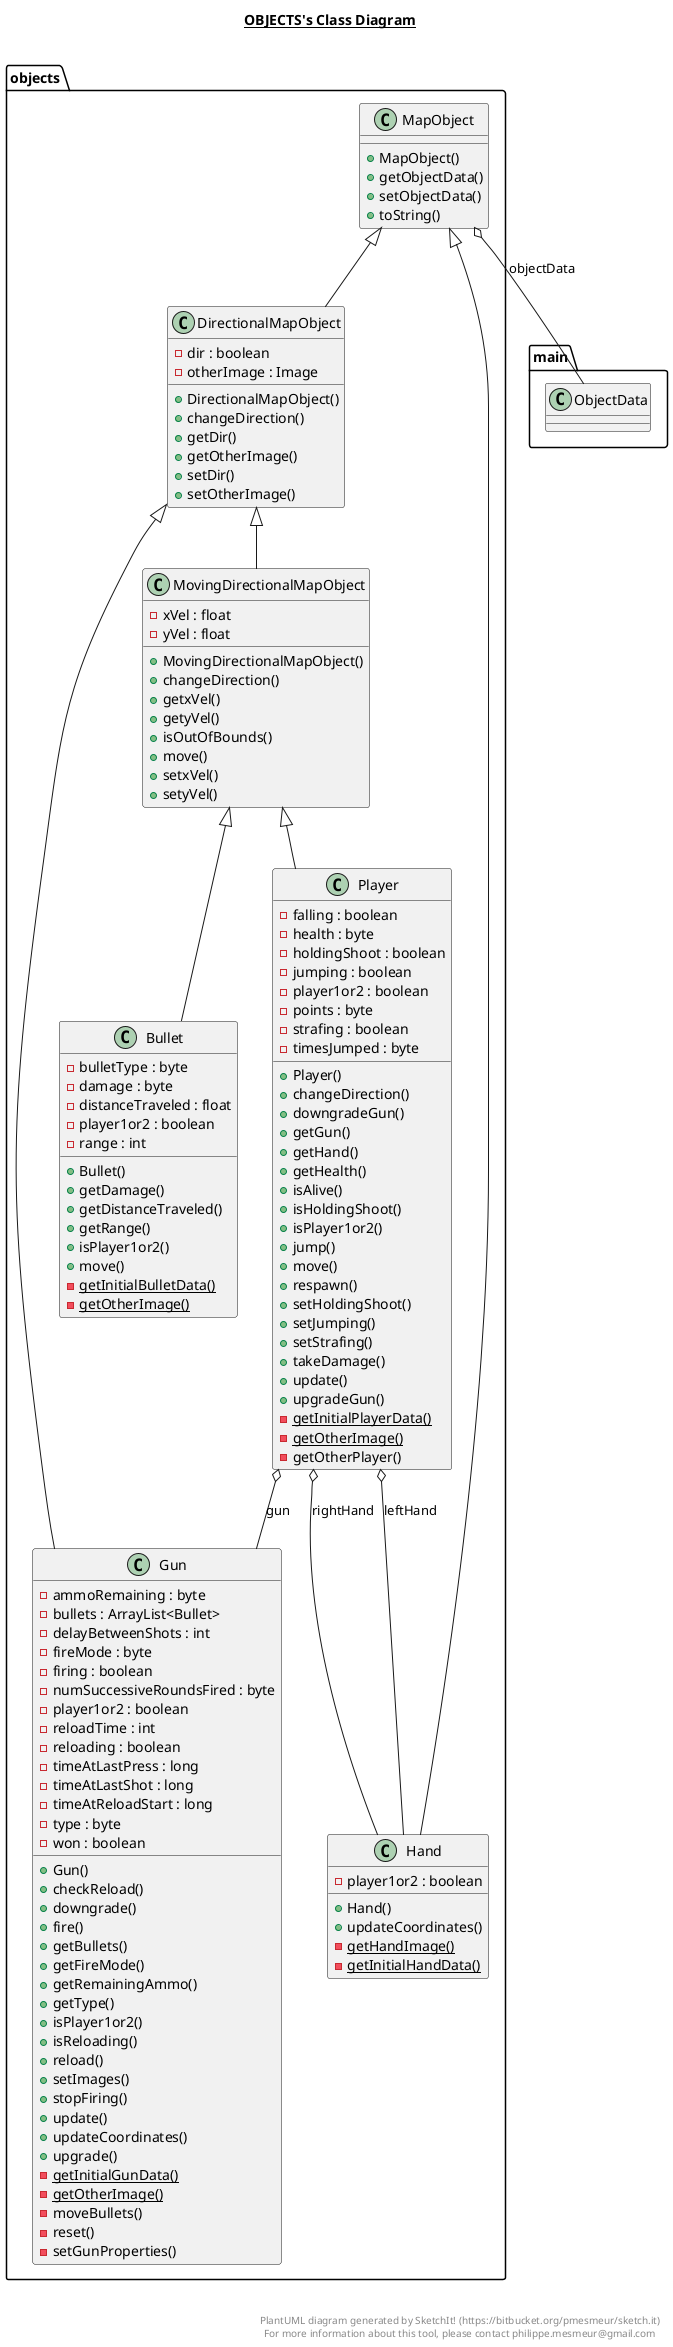 @startuml

title __OBJECTS's Class Diagram__\n

  namespace objects {
    class objects.Bullet {
        - bulletType : byte
        - damage : byte
        - distanceTraveled : float
        - player1or2 : boolean
        - range : int
        + Bullet()
        + getDamage()
        + getDistanceTraveled()
        + getRange()
        + isPlayer1or2()
        + move()
        {static} - getInitialBulletData()
        {static} - getOtherImage()
    }
  }
  

  namespace objects {
    class objects.DirectionalMapObject {
        - dir : boolean
        - otherImage : Image
        + DirectionalMapObject()
        + changeDirection()
        + getDir()
        + getOtherImage()
        + setDir()
        + setOtherImage()
    }
  }
  

  namespace objects {
    class objects.Gun {
        - ammoRemaining : byte
        - bullets : ArrayList<Bullet>
        - delayBetweenShots : int
        - fireMode : byte
        - firing : boolean
        - numSuccessiveRoundsFired : byte
        - player1or2 : boolean
        - reloadTime : int
        - reloading : boolean
        - timeAtLastPress : long
        - timeAtLastShot : long
        - timeAtReloadStart : long
        - type : byte
        - won : boolean
        + Gun()
        + checkReload()
        + downgrade()
        + fire()
        + getBullets()
        + getFireMode()
        + getRemainingAmmo()
        + getType()
        + isPlayer1or2()
        + isReloading()
        + reload()
        + setImages()
        + stopFiring()
        + update()
        + updateCoordinates()
        + upgrade()
        {static} - getInitialGunData()
        {static} - getOtherImage()
        - moveBullets()
        - reset()
        - setGunProperties()
    }
  }
  

  namespace objects {
    class objects.Hand {
        - player1or2 : boolean
        + Hand()
        + updateCoordinates()
        {static} - getHandImage()
        {static} - getInitialHandData()
    }
  }
  

  namespace objects {
    class objects.MapObject {
        + MapObject()
        + getObjectData()
        + setObjectData()
        + toString()
    }
  }
  

  namespace objects {
    class objects.MovingDirectionalMapObject {
        - xVel : float
        - yVel : float
        + MovingDirectionalMapObject()
        + changeDirection()
        + getxVel()
        + getyVel()
        + isOutOfBounds()
        + move()
        + setxVel()
        + setyVel()
    }
  }
  

  namespace objects {
    class objects.Player {
        - falling : boolean
        - health : byte
        - holdingShoot : boolean
        - jumping : boolean
        - player1or2 : boolean
        - points : byte
        - strafing : boolean
        - timesJumped : byte
        + Player()
        + changeDirection()
        + downgradeGun()
        + getGun()
        + getHand()
        + getHealth()
        + isAlive()
        + isHoldingShoot()
        + isPlayer1or2()
        + jump()
        + move()
        + respawn()
        + setHoldingShoot()
        + setJumping()
        + setStrafing()
        + takeDamage()
        + update()
        + upgradeGun()
        {static} - getInitialPlayerData()
        {static} - getOtherImage()
        - getOtherPlayer()
    }
  }
  

  objects.Bullet -up-|> objects.MovingDirectionalMapObject
  objects.DirectionalMapObject -up-|> objects.MapObject
  objects.Gun -up-|> objects.DirectionalMapObject
  objects.Hand -up-|> objects.MapObject
  objects.MapObject o-- main.ObjectData : objectData
  objects.MovingDirectionalMapObject -up-|> objects.DirectionalMapObject
  objects.Player -up-|> objects.MovingDirectionalMapObject
  objects.Player o-- objects.Gun : gun
  objects.Player o-- objects.Hand : leftHand
  objects.Player o-- objects.Hand : rightHand


right footer


PlantUML diagram generated by SketchIt! (https://bitbucket.org/pmesmeur/sketch.it)
For more information about this tool, please contact philippe.mesmeur@gmail.com
endfooter

@enduml
